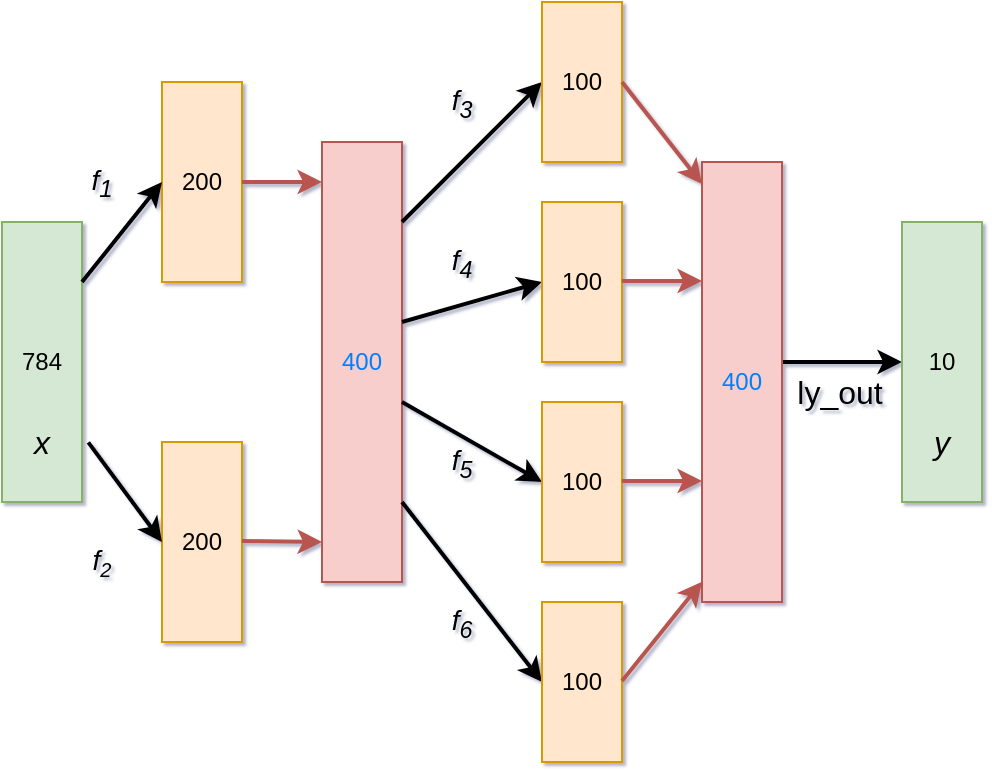 <mxfile version="10.6.5" type="device"><diagram id="yHPLR2DKIW0s-fS08vdl" name="Page-1"><mxGraphModel dx="822" dy="409" grid="1" gridSize="10" guides="1" tooltips="1" connect="1" arrows="1" fold="1" page="1" pageScale="1" pageWidth="827" pageHeight="1169" math="0" shadow="1"><root><mxCell id="0"/><mxCell id="1" parent="0"/><mxCell id="gA8jDrx6q7TmfZSuvnnb-16" value="200" style="rounded=0;whiteSpace=wrap;html=1;fillColor=#ffe6cc;strokeColor=#d79b00;" vertex="1" parent="1"><mxGeometry x="160" y="220" width="40" height="100" as="geometry"/></mxCell><mxCell id="gA8jDrx6q7TmfZSuvnnb-18" value="" style="endArrow=classic;html=1;strokeWidth=2;fillColor=#f8cecc;strokeColor=#b85450;" edge="1" parent="1"><mxGeometry width="50" height="50" relative="1" as="geometry"><mxPoint x="200" y="270" as="sourcePoint"/><mxPoint x="240" y="270" as="targetPoint"/></mxGeometry></mxCell><mxCell id="gA8jDrx6q7TmfZSuvnnb-19" value="200" style="rounded=0;whiteSpace=wrap;html=1;fillColor=#ffe6cc;strokeColor=#d79b00;" vertex="1" parent="1"><mxGeometry x="160" y="400" width="40" height="100" as="geometry"/></mxCell><mxCell id="gA8jDrx6q7TmfZSuvnnb-20" value="" style="endArrow=classic;html=1;strokeWidth=2;fillColor=#f8cecc;strokeColor=#b85450;" edge="1" parent="1"><mxGeometry width="50" height="50" relative="1" as="geometry"><mxPoint x="200" y="449.5" as="sourcePoint"/><mxPoint x="240" y="450" as="targetPoint"/></mxGeometry></mxCell><mxCell id="gA8jDrx6q7TmfZSuvnnb-21" value="&lt;font color=&quot;#007fff&quot;&gt;400&lt;/font&gt;" style="rounded=0;whiteSpace=wrap;html=1;fillColor=#f8cecc;strokeColor=#b85450;" vertex="1" parent="1"><mxGeometry x="240" y="250" width="40" height="220" as="geometry"/></mxCell><mxCell id="gA8jDrx6q7TmfZSuvnnb-22" value="" style="endArrow=classic;html=1;strokeWidth=2;entryX=0;entryY=0.5;entryDx=0;entryDy=0;" edge="1" parent="1" target="gA8jDrx6q7TmfZSuvnnb-29"><mxGeometry width="50" height="50" relative="1" as="geometry"><mxPoint x="280" y="290" as="sourcePoint"/><mxPoint x="330" y="270" as="targetPoint"/></mxGeometry></mxCell><mxCell id="gA8jDrx6q7TmfZSuvnnb-23" value="" style="endArrow=classic;html=1;strokeWidth=2;entryX=0;entryY=0.5;entryDx=0;entryDy=0;" edge="1" parent="1" target="gA8jDrx6q7TmfZSuvnnb-27"><mxGeometry width="50" height="50" relative="1" as="geometry"><mxPoint x="280" y="340" as="sourcePoint"/><mxPoint x="330" y="340" as="targetPoint"/></mxGeometry></mxCell><mxCell id="gA8jDrx6q7TmfZSuvnnb-24" value="" style="endArrow=classic;html=1;strokeWidth=2;entryX=0;entryY=0.5;entryDx=0;entryDy=0;" edge="1" parent="1" target="gA8jDrx6q7TmfZSuvnnb-28"><mxGeometry width="50" height="50" relative="1" as="geometry"><mxPoint x="280" y="380" as="sourcePoint"/><mxPoint x="330" y="380" as="targetPoint"/></mxGeometry></mxCell><mxCell id="gA8jDrx6q7TmfZSuvnnb-25" value="" style="endArrow=classic;html=1;strokeWidth=2;entryX=0;entryY=0.5;entryDx=0;entryDy=0;" edge="1" parent="1" target="gA8jDrx6q7TmfZSuvnnb-30"><mxGeometry width="50" height="50" relative="1" as="geometry"><mxPoint x="280" y="430" as="sourcePoint"/><mxPoint x="330" y="450.5" as="targetPoint"/></mxGeometry></mxCell><mxCell id="gA8jDrx6q7TmfZSuvnnb-27" value="100" style="rounded=0;whiteSpace=wrap;html=1;fillColor=#ffe6cc;strokeColor=#d79b00;" vertex="1" parent="1"><mxGeometry x="350" y="280" width="40" height="80" as="geometry"/></mxCell><mxCell id="gA8jDrx6q7TmfZSuvnnb-28" value="100" style="rounded=0;whiteSpace=wrap;html=1;fillColor=#ffe6cc;strokeColor=#d79b00;" vertex="1" parent="1"><mxGeometry x="350" y="380" width="40" height="80" as="geometry"/></mxCell><mxCell id="gA8jDrx6q7TmfZSuvnnb-29" value="100" style="rounded=0;whiteSpace=wrap;html=1;fillColor=#ffe6cc;strokeColor=#d79b00;" vertex="1" parent="1"><mxGeometry x="350" y="180" width="40" height="80" as="geometry"/></mxCell><mxCell id="gA8jDrx6q7TmfZSuvnnb-30" value="100" style="rounded=0;whiteSpace=wrap;html=1;fillColor=#ffe6cc;strokeColor=#d79b00;" vertex="1" parent="1"><mxGeometry x="350" y="480" width="40" height="80" as="geometry"/></mxCell><mxCell id="gA8jDrx6q7TmfZSuvnnb-31" value="" style="endArrow=classic;html=1;strokeWidth=2;fillColor=#f8cecc;strokeColor=#b85450;" edge="1" parent="1"><mxGeometry width="50" height="50" relative="1" as="geometry"><mxPoint x="390" y="220" as="sourcePoint"/><mxPoint x="430" y="271" as="targetPoint"/></mxGeometry></mxCell><mxCell id="gA8jDrx6q7TmfZSuvnnb-32" value="" style="endArrow=classic;html=1;strokeWidth=2;fillColor=#f8cecc;strokeColor=#b85450;" edge="1" parent="1"><mxGeometry width="50" height="50" relative="1" as="geometry"><mxPoint x="390" y="319.5" as="sourcePoint"/><mxPoint x="430" y="319.5" as="targetPoint"/></mxGeometry></mxCell><mxCell id="gA8jDrx6q7TmfZSuvnnb-33" value="" style="endArrow=classic;html=1;strokeWidth=2;fillColor=#f8cecc;strokeColor=#b85450;" edge="1" parent="1"><mxGeometry width="50" height="50" relative="1" as="geometry"><mxPoint x="390" y="419.5" as="sourcePoint"/><mxPoint x="430" y="419.5" as="targetPoint"/></mxGeometry></mxCell><mxCell id="gA8jDrx6q7TmfZSuvnnb-34" value="" style="endArrow=classic;html=1;strokeWidth=2;fillColor=#f8cecc;strokeColor=#b85450;entryX=0;entryY=0.885;entryDx=0;entryDy=0;entryPerimeter=0;" edge="1" parent="1"><mxGeometry width="50" height="50" relative="1" as="geometry"><mxPoint x="390" y="519.5" as="sourcePoint"/><mxPoint x="430" y="469.857" as="targetPoint"/></mxGeometry></mxCell><mxCell id="gA8jDrx6q7TmfZSuvnnb-36" value="" style="endArrow=classic;html=1;strokeWidth=2;entryX=0;entryY=0.5;entryDx=0;entryDy=0;" edge="1" parent="1" target="gA8jDrx6q7TmfZSuvnnb-37"><mxGeometry width="50" height="50" relative="1" as="geometry"><mxPoint x="470" y="360" as="sourcePoint"/><mxPoint x="520" y="360" as="targetPoint"/></mxGeometry></mxCell><mxCell id="gA8jDrx6q7TmfZSuvnnb-37" value="10" style="rounded=0;whiteSpace=wrap;html=1;fillColor=#d5e8d4;strokeColor=#82b366;" vertex="1" parent="1"><mxGeometry x="530" y="290" width="40" height="140" as="geometry"/></mxCell><mxCell id="gA8jDrx6q7TmfZSuvnnb-38" value="784" style="rounded=0;whiteSpace=wrap;html=1;fillColor=#d5e8d4;strokeColor=#82b366;" vertex="1" parent="1"><mxGeometry x="80" y="290" width="40" height="140" as="geometry"/></mxCell><mxCell id="gA8jDrx6q7TmfZSuvnnb-39" value="" style="endArrow=classic;html=1;strokeWidth=2;fontColor=#007FFF;entryX=0;entryY=0.5;entryDx=0;entryDy=0;" edge="1" parent="1" target="gA8jDrx6q7TmfZSuvnnb-16"><mxGeometry width="50" height="50" relative="1" as="geometry"><mxPoint x="120" y="320" as="sourcePoint"/><mxPoint x="180" y="310" as="targetPoint"/></mxGeometry></mxCell><mxCell id="gA8jDrx6q7TmfZSuvnnb-40" value="" style="endArrow=classic;html=1;strokeWidth=2;fontColor=#007FFF;entryX=0;entryY=0.5;entryDx=0;entryDy=0;exitX=1.079;exitY=0.787;exitDx=0;exitDy=0;exitPerimeter=0;" edge="1" parent="1" source="gA8jDrx6q7TmfZSuvnnb-38" target="gA8jDrx6q7TmfZSuvnnb-19"><mxGeometry width="50" height="50" relative="1" as="geometry"><mxPoint x="129.5" y="360" as="sourcePoint"/><mxPoint x="159.786" y="269.857" as="targetPoint"/></mxGeometry></mxCell><mxCell id="gA8jDrx6q7TmfZSuvnnb-41" value="&lt;font&gt;&lt;font style=&quot;font-size: 14px&quot;&gt;&lt;i&gt;f&lt;/i&gt;&lt;/font&gt;&lt;sub style=&quot;font-size: 12px&quot;&gt;&lt;font style=&quot;font-size: 12px&quot;&gt;&lt;i&gt;1&lt;/i&gt;&lt;/font&gt;&lt;/sub&gt;&lt;/font&gt;" style="text;html=1;strokeColor=none;fillColor=none;align=center;verticalAlign=middle;whiteSpace=wrap;rounded=0;fontColor=#000000;" vertex="1" parent="1"><mxGeometry x="110" y="260" width="40" height="20" as="geometry"/></mxCell><mxCell id="gA8jDrx6q7TmfZSuvnnb-42" value="&lt;font&gt;&lt;font&gt;&lt;i&gt;&lt;span style=&quot;font-size: 14px&quot;&gt;f&lt;/span&gt;&lt;font style=&quot;font-size: 12px&quot;&gt;&lt;sub&gt;2&lt;/sub&gt;&lt;/font&gt;&lt;/i&gt;&lt;/font&gt;&lt;/font&gt;" style="text;html=1;strokeColor=none;fillColor=none;align=center;verticalAlign=middle;whiteSpace=wrap;rounded=0;fontColor=#000000;" vertex="1" parent="1"><mxGeometry x="110" y="450" width="40" height="20" as="geometry"/></mxCell><mxCell id="gA8jDrx6q7TmfZSuvnnb-43" value="&lt;font color=&quot;#007fff&quot;&gt;400&lt;/font&gt;" style="rounded=0;whiteSpace=wrap;html=1;fillColor=#f8cecc;strokeColor=#b85450;" vertex="1" parent="1"><mxGeometry x="430" y="260" width="40" height="220" as="geometry"/></mxCell><mxCell id="gA8jDrx6q7TmfZSuvnnb-44" value="&lt;font&gt;&lt;font style=&quot;font-size: 14px&quot;&gt;&lt;i&gt;f&lt;sub&gt;3&lt;br&gt;&lt;/sub&gt;&lt;/i&gt;&lt;/font&gt;&lt;/font&gt;" style="text;html=1;strokeColor=none;fillColor=none;align=center;verticalAlign=middle;whiteSpace=wrap;rounded=0;fontColor=#000000;" vertex="1" parent="1"><mxGeometry x="290" y="220" width="40" height="20" as="geometry"/></mxCell><mxCell id="gA8jDrx6q7TmfZSuvnnb-45" value="&lt;font&gt;&lt;font style=&quot;font-size: 14px&quot;&gt;&lt;i&gt;f&lt;sub&gt;4&lt;br&gt;&lt;/sub&gt;&lt;/i&gt;&lt;/font&gt;&lt;/font&gt;" style="text;html=1;strokeColor=none;fillColor=none;align=center;verticalAlign=middle;whiteSpace=wrap;rounded=0;fontColor=#000000;" vertex="1" parent="1"><mxGeometry x="290" y="300" width="40" height="20" as="geometry"/></mxCell><mxCell id="gA8jDrx6q7TmfZSuvnnb-46" value="&lt;font&gt;&lt;font style=&quot;font-size: 14px&quot;&gt;&lt;i&gt;f&lt;sub&gt;6&lt;/sub&gt;&lt;/i&gt;&lt;/font&gt;&lt;/font&gt;" style="text;html=1;strokeColor=none;fillColor=none;align=center;verticalAlign=middle;whiteSpace=wrap;rounded=0;fontColor=#000000;" vertex="1" parent="1"><mxGeometry x="290" y="480" width="40" height="20" as="geometry"/></mxCell><mxCell id="gA8jDrx6q7TmfZSuvnnb-47" value="&lt;font&gt;&lt;font style=&quot;font-size: 14px&quot;&gt;&lt;i&gt;f&lt;sub&gt;5&lt;br&gt;&lt;/sub&gt;&lt;/i&gt;&lt;/font&gt;&lt;/font&gt;" style="text;html=1;strokeColor=none;fillColor=none;align=center;verticalAlign=middle;whiteSpace=wrap;rounded=0;fontColor=#000000;" vertex="1" parent="1"><mxGeometry x="290" y="400" width="40" height="20" as="geometry"/></mxCell><mxCell id="gA8jDrx6q7TmfZSuvnnb-48" value="&lt;i style=&quot;font-size: 16px;&quot;&gt;y&lt;/i&gt;" style="text;html=1;strokeColor=none;fillColor=none;align=center;verticalAlign=middle;whiteSpace=wrap;rounded=0;fontColor=#000000;fontSize=16;" vertex="1" parent="1"><mxGeometry x="530" y="390" width="40" height="20" as="geometry"/></mxCell><mxCell id="gA8jDrx6q7TmfZSuvnnb-50" value="&lt;i style=&quot;font-size: 16px;&quot;&gt;x&lt;/i&gt;" style="text;html=1;strokeColor=none;fillColor=none;align=center;verticalAlign=middle;whiteSpace=wrap;rounded=0;fontColor=#000000;fontSize=16;" vertex="1" parent="1"><mxGeometry x="80" y="390" width="40" height="20" as="geometry"/></mxCell><mxCell id="gA8jDrx6q7TmfZSuvnnb-51" value="ly_out" style="text;html=1;strokeColor=none;fillColor=none;align=center;verticalAlign=middle;whiteSpace=wrap;rounded=0;fontSize=16;fontColor=#000000;" vertex="1" parent="1"><mxGeometry x="479" y="365" width="40" height="20" as="geometry"/></mxCell></root></mxGraphModel></diagram></mxfile>